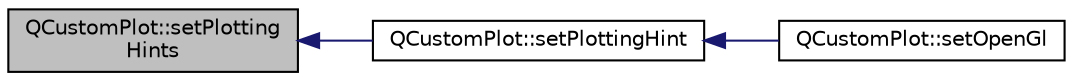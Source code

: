 digraph "QCustomPlot::setPlottingHints"
{
  edge [fontname="Helvetica",fontsize="10",labelfontname="Helvetica",labelfontsize="10"];
  node [fontname="Helvetica",fontsize="10",shape=record];
  rankdir="LR";
  Node1307 [label="QCustomPlot::setPlotting\lHints",height=0.2,width=0.4,color="black", fillcolor="grey75", style="filled", fontcolor="black"];
  Node1307 -> Node1308 [dir="back",color="midnightblue",fontsize="10",style="solid",fontname="Helvetica"];
  Node1308 [label="QCustomPlot::setPlottingHint",height=0.2,width=0.4,color="black", fillcolor="white", style="filled",URL="$class_q_custom_plot.html#a3b7c97bb6c16464e9e15190c07abe9a9"];
  Node1308 -> Node1309 [dir="back",color="midnightblue",fontsize="10",style="solid",fontname="Helvetica"];
  Node1309 [label="QCustomPlot::setOpenGl",height=0.2,width=0.4,color="black", fillcolor="white", style="filled",URL="$class_q_custom_plot.html#a7db1adc09016329f3aef7c60da935789"];
}
